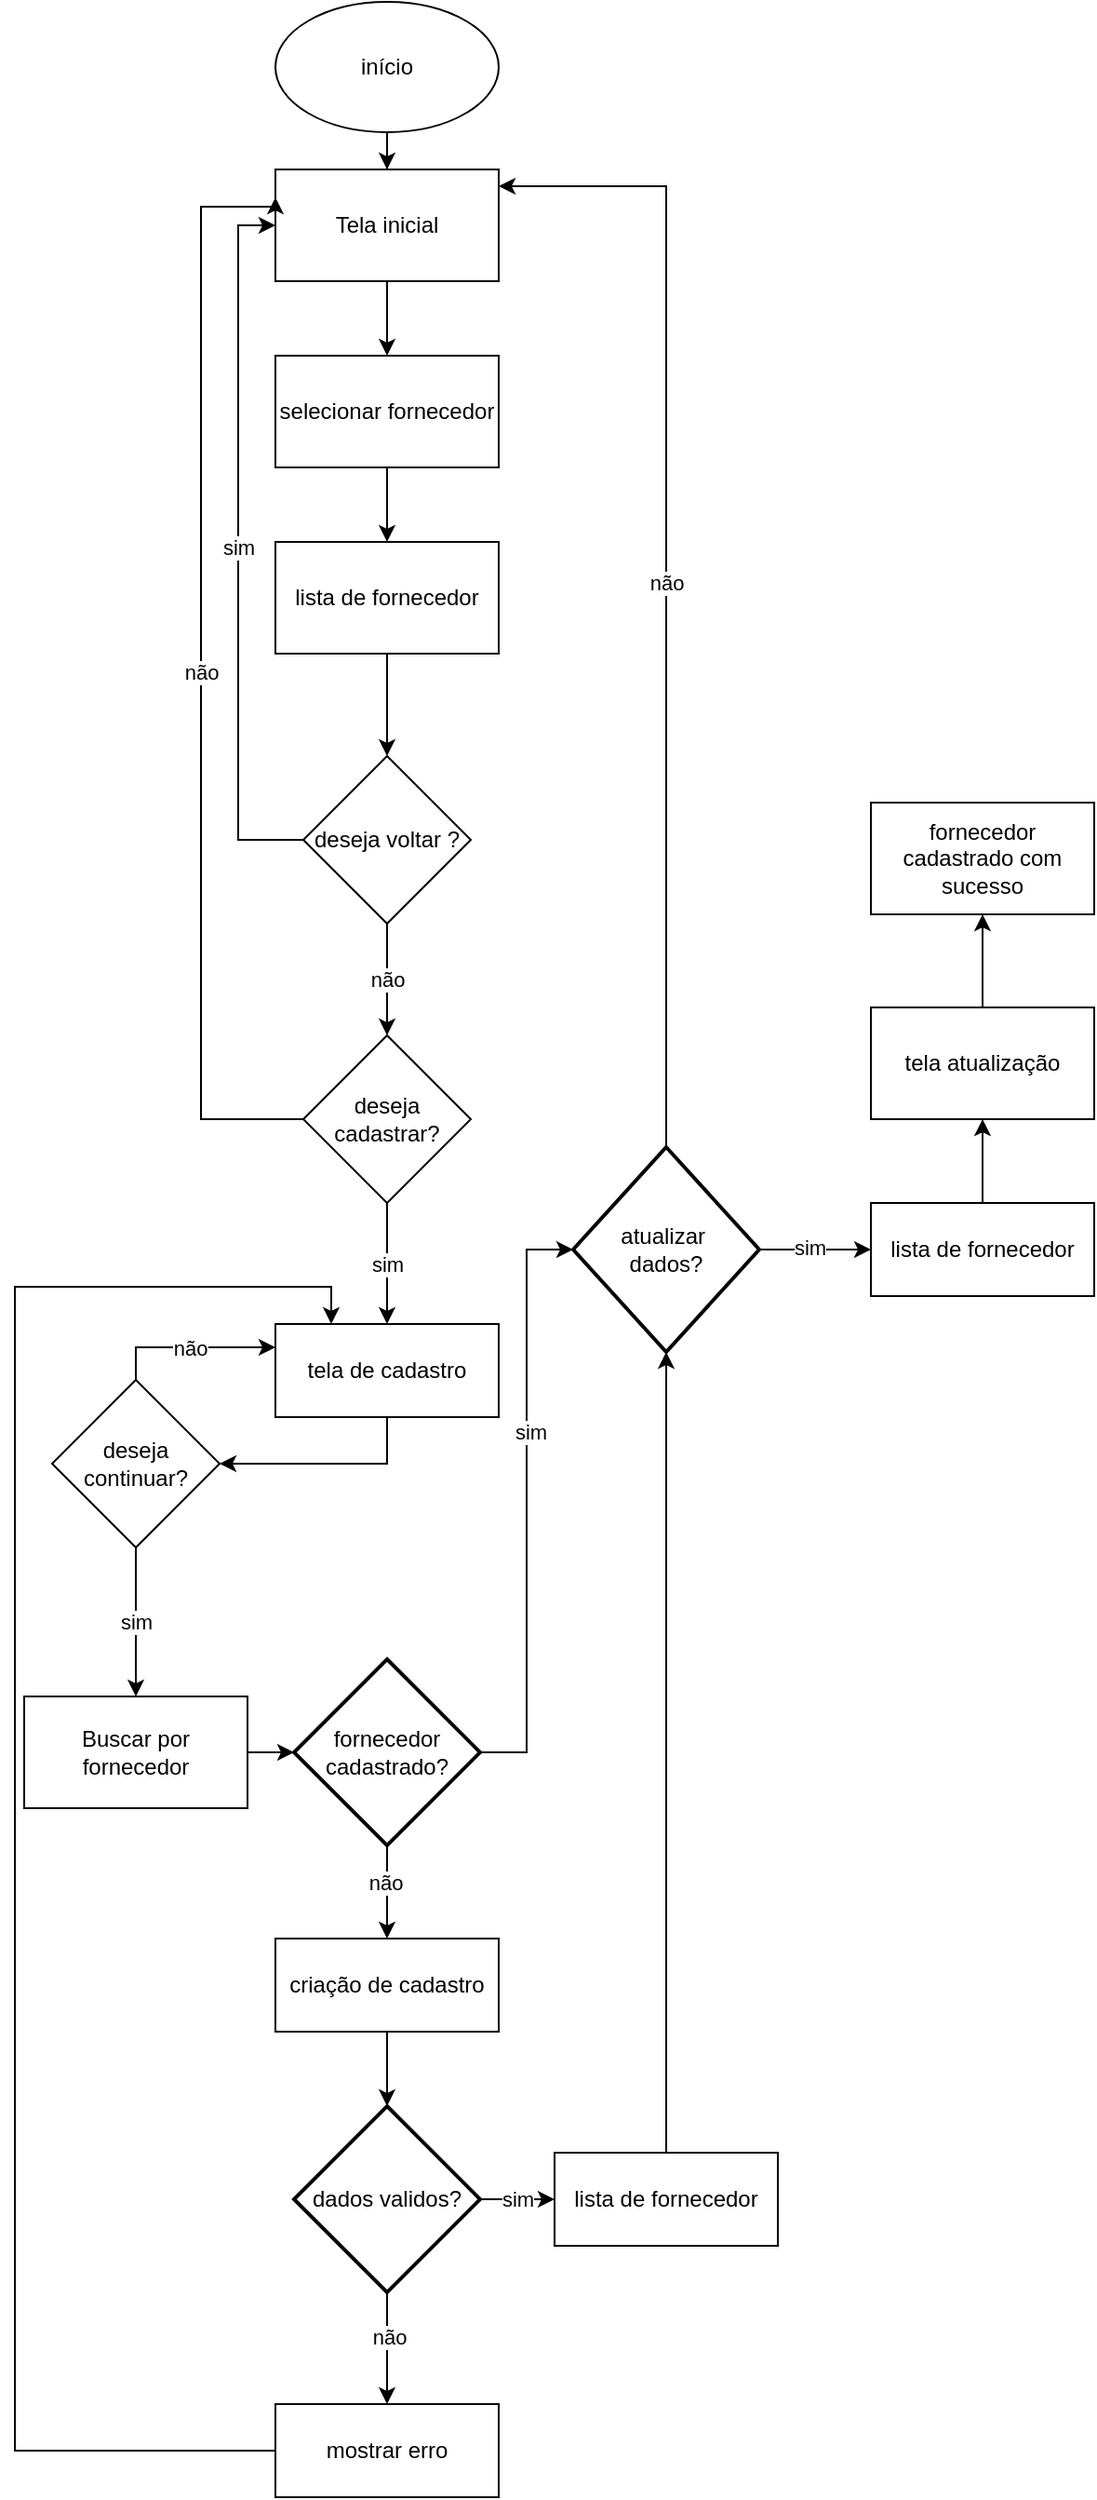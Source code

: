 <mxfile version="24.5.2" type="device">
  <diagram name="Página-1" id="fzBaSC32xhZnemHiDt31">
    <mxGraphModel dx="1434" dy="1951" grid="1" gridSize="10" guides="1" tooltips="1" connect="1" arrows="1" fold="1" page="1" pageScale="1" pageWidth="827" pageHeight="1169" math="0" shadow="0">
      <root>
        <mxCell id="0" />
        <mxCell id="1" parent="0" />
        <mxCell id="4hD5nL2gyvpo3hoIl7UX-3" value="" style="edgeStyle=orthogonalEdgeStyle;rounded=0;orthogonalLoop=1;jettySize=auto;html=1;" parent="1" source="rr6VjP5Ene6Xwm0-y9D6-1" target="4hD5nL2gyvpo3hoIl7UX-2" edge="1">
          <mxGeometry relative="1" as="geometry" />
        </mxCell>
        <mxCell id="rr6VjP5Ene6Xwm0-y9D6-1" value="início" style="ellipse;whiteSpace=wrap;html=1;" parent="1" vertex="1">
          <mxGeometry x="360" y="-210" width="120" height="70" as="geometry" />
        </mxCell>
        <mxCell id="rr6VjP5Ene6Xwm0-y9D6-15" value="" style="edgeStyle=orthogonalEdgeStyle;rounded=0;orthogonalLoop=1;jettySize=auto;html=1;" parent="1" source="rr6VjP5Ene6Xwm0-y9D6-9" target="rr6VjP5Ene6Xwm0-y9D6-14" edge="1">
          <mxGeometry relative="1" as="geometry" />
        </mxCell>
        <mxCell id="rr6VjP5Ene6Xwm0-y9D6-9" value="criação de cadastro" style="rounded=0;whiteSpace=wrap;html=1;" parent="1" vertex="1">
          <mxGeometry x="360" y="830" width="120" height="50" as="geometry" />
        </mxCell>
        <mxCell id="rr6VjP5Ene6Xwm0-y9D6-21" value="" style="edgeStyle=orthogonalEdgeStyle;rounded=0;orthogonalLoop=1;jettySize=auto;html=1;" parent="1" source="rr6VjP5Ene6Xwm0-y9D6-14" target="rr6VjP5Ene6Xwm0-y9D6-17" edge="1">
          <mxGeometry relative="1" as="geometry" />
        </mxCell>
        <mxCell id="rr6VjP5Ene6Xwm0-y9D6-22" value="não" style="edgeLabel;html=1;align=center;verticalAlign=middle;resizable=0;points=[];" parent="rr6VjP5Ene6Xwm0-y9D6-21" vertex="1" connectable="0">
          <mxGeometry x="-0.2" y="1" relative="1" as="geometry">
            <mxPoint as="offset" />
          </mxGeometry>
        </mxCell>
        <mxCell id="X2GIAkWYtw3PFwN7N0TX-15" value="sim" style="edgeStyle=orthogonalEdgeStyle;rounded=0;orthogonalLoop=1;jettySize=auto;html=1;" edge="1" parent="1" source="rr6VjP5Ene6Xwm0-y9D6-14" target="X2GIAkWYtw3PFwN7N0TX-14">
          <mxGeometry relative="1" as="geometry" />
        </mxCell>
        <mxCell id="rr6VjP5Ene6Xwm0-y9D6-14" value="dados validos?" style="strokeWidth=2;html=1;shape=mxgraph.flowchart.decision;whiteSpace=wrap;" parent="1" vertex="1">
          <mxGeometry x="370" y="920" width="100" height="100" as="geometry" />
        </mxCell>
        <mxCell id="X2GIAkWYtw3PFwN7N0TX-24" style="edgeStyle=orthogonalEdgeStyle;rounded=0;orthogonalLoop=1;jettySize=auto;html=1;entryX=0.25;entryY=0;entryDx=0;entryDy=0;" edge="1" parent="1" source="rr6VjP5Ene6Xwm0-y9D6-17" target="39GJS2aQxwwC91yGKr_o-9">
          <mxGeometry relative="1" as="geometry">
            <Array as="points">
              <mxPoint x="220" y="1105" />
              <mxPoint x="220" y="480" />
              <mxPoint x="390" y="480" />
            </Array>
          </mxGeometry>
        </mxCell>
        <mxCell id="rr6VjP5Ene6Xwm0-y9D6-17" value="mostrar erro" style="rounded=0;whiteSpace=wrap;html=1;" parent="1" vertex="1">
          <mxGeometry x="360" y="1080" width="120" height="50" as="geometry" />
        </mxCell>
        <mxCell id="F4eubXl1xYlK_T8jq5E7-7" value="" style="edgeStyle=orthogonalEdgeStyle;rounded=0;orthogonalLoop=1;jettySize=auto;html=1;" parent="1" source="F4eubXl1xYlK_T8jq5E7-4" target="F4eubXl1xYlK_T8jq5E7-6" edge="1">
          <mxGeometry relative="1" as="geometry" />
        </mxCell>
        <mxCell id="F4eubXl1xYlK_T8jq5E7-8" value="sim" style="edgeLabel;html=1;align=center;verticalAlign=middle;resizable=0;points=[];" parent="F4eubXl1xYlK_T8jq5E7-7" vertex="1" connectable="0">
          <mxGeometry x="-0.1" y="1" relative="1" as="geometry">
            <mxPoint as="offset" />
          </mxGeometry>
        </mxCell>
        <mxCell id="F4eubXl1xYlK_T8jq5E7-4" value="atualizar&amp;nbsp;&lt;div&gt;dados?&lt;/div&gt;" style="strokeWidth=2;html=1;shape=mxgraph.flowchart.decision;whiteSpace=wrap;" parent="1" vertex="1">
          <mxGeometry x="520" y="405" width="100" height="110" as="geometry" />
        </mxCell>
        <mxCell id="X2GIAkWYtw3PFwN7N0TX-20" value="" style="edgeStyle=orthogonalEdgeStyle;rounded=0;orthogonalLoop=1;jettySize=auto;html=1;" edge="1" parent="1" source="F4eubXl1xYlK_T8jq5E7-6" target="qOk2j62u27Vp7eMgsXzX-1">
          <mxGeometry relative="1" as="geometry" />
        </mxCell>
        <mxCell id="F4eubXl1xYlK_T8jq5E7-6" value="lista de fornecedor" style="rounded=0;whiteSpace=wrap;html=1;" parent="1" vertex="1">
          <mxGeometry x="680" y="435" width="120" height="50" as="geometry" />
        </mxCell>
        <mxCell id="X2GIAkWYtw3PFwN7N0TX-5" value="" style="edgeStyle=orthogonalEdgeStyle;rounded=0;orthogonalLoop=1;jettySize=auto;html=1;" edge="1" parent="1" source="4hD5nL2gyvpo3hoIl7UX-2" target="X2GIAkWYtw3PFwN7N0TX-4">
          <mxGeometry relative="1" as="geometry" />
        </mxCell>
        <mxCell id="4hD5nL2gyvpo3hoIl7UX-2" value="Tela inicial" style="rounded=0;whiteSpace=wrap;html=1;" parent="1" vertex="1">
          <mxGeometry x="360" y="-120" width="120" height="60" as="geometry" />
        </mxCell>
        <mxCell id="X2GIAkWYtw3PFwN7N0TX-2" style="edgeStyle=orthogonalEdgeStyle;rounded=0;orthogonalLoop=1;jettySize=auto;html=1;" edge="1" parent="1" source="4hD5nL2gyvpo3hoIl7UX-7" target="4hD5nL2gyvpo3hoIl7UX-8">
          <mxGeometry relative="1" as="geometry" />
        </mxCell>
        <mxCell id="4hD5nL2gyvpo3hoIl7UX-7" value="Buscar por fornecedor" style="rounded=0;whiteSpace=wrap;html=1;" parent="1" vertex="1">
          <mxGeometry x="225" y="700" width="120" height="60" as="geometry" />
        </mxCell>
        <mxCell id="4hD5nL2gyvpo3hoIl7UX-15" value="" style="edgeStyle=orthogonalEdgeStyle;rounded=0;orthogonalLoop=1;jettySize=auto;html=1;" parent="1" source="4hD5nL2gyvpo3hoIl7UX-8" target="rr6VjP5Ene6Xwm0-y9D6-9" edge="1">
          <mxGeometry relative="1" as="geometry" />
        </mxCell>
        <mxCell id="4hD5nL2gyvpo3hoIl7UX-16" value="não" style="edgeLabel;html=1;align=center;verticalAlign=middle;resizable=0;points=[];" parent="4hD5nL2gyvpo3hoIl7UX-15" vertex="1" connectable="0">
          <mxGeometry x="-0.2" y="-1" relative="1" as="geometry">
            <mxPoint as="offset" />
          </mxGeometry>
        </mxCell>
        <mxCell id="4hD5nL2gyvpo3hoIl7UX-8" value="fornecedor cadastrado?" style="strokeWidth=2;html=1;shape=mxgraph.flowchart.decision;whiteSpace=wrap;" parent="1" vertex="1">
          <mxGeometry x="370" y="680" width="100" height="100" as="geometry" />
        </mxCell>
        <mxCell id="X2GIAkWYtw3PFwN7N0TX-22" value="" style="edgeStyle=orthogonalEdgeStyle;rounded=0;orthogonalLoop=1;jettySize=auto;html=1;" edge="1" parent="1" source="qOk2j62u27Vp7eMgsXzX-1" target="X2GIAkWYtw3PFwN7N0TX-21">
          <mxGeometry relative="1" as="geometry" />
        </mxCell>
        <mxCell id="qOk2j62u27Vp7eMgsXzX-1" value="tela atualização" style="rounded=0;whiteSpace=wrap;html=1;" parent="1" vertex="1">
          <mxGeometry x="680" y="330" width="120" height="60" as="geometry" />
        </mxCell>
        <mxCell id="qOk2j62u27Vp7eMgsXzX-6" value="sim" style="edgeStyle=orthogonalEdgeStyle;rounded=0;orthogonalLoop=1;jettySize=auto;html=1;entryX=0;entryY=0.5;entryDx=0;entryDy=0;" parent="1" source="qOk2j62u27Vp7eMgsXzX-3" target="4hD5nL2gyvpo3hoIl7UX-2" edge="1">
          <mxGeometry relative="1" as="geometry">
            <Array as="points">
              <mxPoint x="340" y="240" />
              <mxPoint x="340" y="-90" />
            </Array>
          </mxGeometry>
        </mxCell>
        <mxCell id="39GJS2aQxwwC91yGKr_o-8" value="não" style="edgeStyle=orthogonalEdgeStyle;rounded=0;orthogonalLoop=1;jettySize=auto;html=1;" parent="1" source="qOk2j62u27Vp7eMgsXzX-3" target="qOk2j62u27Vp7eMgsXzX-4" edge="1">
          <mxGeometry relative="1" as="geometry" />
        </mxCell>
        <mxCell id="qOk2j62u27Vp7eMgsXzX-3" value="deseja voltar ?" style="rhombus;whiteSpace=wrap;html=1;" parent="1" vertex="1">
          <mxGeometry x="375" y="195" width="90" height="90" as="geometry" />
        </mxCell>
        <mxCell id="39GJS2aQxwwC91yGKr_o-10" value="sim" style="edgeStyle=orthogonalEdgeStyle;rounded=0;orthogonalLoop=1;jettySize=auto;html=1;" parent="1" source="qOk2j62u27Vp7eMgsXzX-4" target="39GJS2aQxwwC91yGKr_o-9" edge="1">
          <mxGeometry relative="1" as="geometry" />
        </mxCell>
        <mxCell id="X2GIAkWYtw3PFwN7N0TX-9" value="não" style="edgeStyle=orthogonalEdgeStyle;rounded=0;orthogonalLoop=1;jettySize=auto;html=1;entryX=0;entryY=0.25;entryDx=0;entryDy=0;" edge="1" parent="1" source="qOk2j62u27Vp7eMgsXzX-4" target="4hD5nL2gyvpo3hoIl7UX-2">
          <mxGeometry relative="1" as="geometry">
            <Array as="points">
              <mxPoint x="320" y="390" />
              <mxPoint x="320" y="-100" />
              <mxPoint x="360" y="-100" />
            </Array>
          </mxGeometry>
        </mxCell>
        <mxCell id="qOk2j62u27Vp7eMgsXzX-4" value="deseja cadastrar?" style="rhombus;whiteSpace=wrap;html=1;" parent="1" vertex="1">
          <mxGeometry x="375" y="345" width="90" height="90" as="geometry" />
        </mxCell>
        <mxCell id="qOk2j62u27Vp7eMgsXzX-10" value="sim" style="edgeStyle=orthogonalEdgeStyle;rounded=0;orthogonalLoop=1;jettySize=auto;html=1;" parent="1" source="qOk2j62u27Vp7eMgsXzX-8" target="4hD5nL2gyvpo3hoIl7UX-7" edge="1">
          <mxGeometry relative="1" as="geometry" />
        </mxCell>
        <mxCell id="X2GIAkWYtw3PFwN7N0TX-11" value="não" style="edgeStyle=orthogonalEdgeStyle;rounded=0;orthogonalLoop=1;jettySize=auto;html=1;entryX=0;entryY=0.25;entryDx=0;entryDy=0;" edge="1" parent="1" source="qOk2j62u27Vp7eMgsXzX-8" target="39GJS2aQxwwC91yGKr_o-9">
          <mxGeometry relative="1" as="geometry">
            <Array as="points">
              <mxPoint x="285" y="513" />
            </Array>
          </mxGeometry>
        </mxCell>
        <mxCell id="qOk2j62u27Vp7eMgsXzX-8" value="deseja continuar?" style="rhombus;whiteSpace=wrap;html=1;" parent="1" vertex="1">
          <mxGeometry x="240" y="530" width="90" height="90" as="geometry" />
        </mxCell>
        <mxCell id="39GJS2aQxwwC91yGKr_o-7" value="não" style="edgeStyle=orthogonalEdgeStyle;rounded=0;orthogonalLoop=1;jettySize=auto;html=1;entryX=1;entryY=0.15;entryDx=0;entryDy=0;entryPerimeter=0;" parent="1" source="F4eubXl1xYlK_T8jq5E7-4" target="4hD5nL2gyvpo3hoIl7UX-2" edge="1">
          <mxGeometry relative="1" as="geometry">
            <Array as="points">
              <mxPoint x="570" y="-111" />
            </Array>
          </mxGeometry>
        </mxCell>
        <mxCell id="X2GIAkWYtw3PFwN7N0TX-1" style="edgeStyle=orthogonalEdgeStyle;rounded=0;orthogonalLoop=1;jettySize=auto;html=1;entryX=1;entryY=0.5;entryDx=0;entryDy=0;" edge="1" parent="1" source="39GJS2aQxwwC91yGKr_o-9" target="qOk2j62u27Vp7eMgsXzX-8">
          <mxGeometry relative="1" as="geometry">
            <Array as="points">
              <mxPoint x="420" y="575" />
            </Array>
          </mxGeometry>
        </mxCell>
        <mxCell id="39GJS2aQxwwC91yGKr_o-9" value="tela de cadastro" style="rounded=0;whiteSpace=wrap;html=1;" parent="1" vertex="1">
          <mxGeometry x="360" y="500" width="120" height="50" as="geometry" />
        </mxCell>
        <mxCell id="X2GIAkWYtw3PFwN7N0TX-7" value="" style="edgeStyle=orthogonalEdgeStyle;rounded=0;orthogonalLoop=1;jettySize=auto;html=1;" edge="1" parent="1" source="X2GIAkWYtw3PFwN7N0TX-4" target="X2GIAkWYtw3PFwN7N0TX-6">
          <mxGeometry relative="1" as="geometry" />
        </mxCell>
        <mxCell id="X2GIAkWYtw3PFwN7N0TX-4" value="selecionar fornecedor" style="rounded=0;whiteSpace=wrap;html=1;" vertex="1" parent="1">
          <mxGeometry x="360" y="-20" width="120" height="60" as="geometry" />
        </mxCell>
        <mxCell id="X2GIAkWYtw3PFwN7N0TX-8" value="" style="edgeStyle=orthogonalEdgeStyle;rounded=0;orthogonalLoop=1;jettySize=auto;html=1;" edge="1" parent="1" source="X2GIAkWYtw3PFwN7N0TX-6" target="qOk2j62u27Vp7eMgsXzX-3">
          <mxGeometry relative="1" as="geometry" />
        </mxCell>
        <mxCell id="X2GIAkWYtw3PFwN7N0TX-6" value="lista de fornecedor" style="rounded=0;whiteSpace=wrap;html=1;" vertex="1" parent="1">
          <mxGeometry x="360" y="80" width="120" height="60" as="geometry" />
        </mxCell>
        <mxCell id="X2GIAkWYtw3PFwN7N0TX-14" value="lista de fornecedor" style="rounded=0;whiteSpace=wrap;html=1;" vertex="1" parent="1">
          <mxGeometry x="510" y="945" width="120" height="50" as="geometry" />
        </mxCell>
        <mxCell id="X2GIAkWYtw3PFwN7N0TX-17" style="edgeStyle=orthogonalEdgeStyle;rounded=0;orthogonalLoop=1;jettySize=auto;html=1;entryX=0;entryY=0.5;entryDx=0;entryDy=0;entryPerimeter=0;" edge="1" parent="1" source="4hD5nL2gyvpo3hoIl7UX-8" target="F4eubXl1xYlK_T8jq5E7-4">
          <mxGeometry relative="1" as="geometry" />
        </mxCell>
        <mxCell id="X2GIAkWYtw3PFwN7N0TX-18" value="sim" style="edgeLabel;html=1;align=center;verticalAlign=middle;resizable=0;points=[];" vertex="1" connectable="0" parent="X2GIAkWYtw3PFwN7N0TX-17">
          <mxGeometry x="0.231" y="-2" relative="1" as="geometry">
            <mxPoint as="offset" />
          </mxGeometry>
        </mxCell>
        <mxCell id="X2GIAkWYtw3PFwN7N0TX-19" style="edgeStyle=orthogonalEdgeStyle;rounded=0;orthogonalLoop=1;jettySize=auto;html=1;entryX=0.5;entryY=1;entryDx=0;entryDy=0;entryPerimeter=0;" edge="1" parent="1" source="X2GIAkWYtw3PFwN7N0TX-14" target="F4eubXl1xYlK_T8jq5E7-4">
          <mxGeometry relative="1" as="geometry" />
        </mxCell>
        <mxCell id="X2GIAkWYtw3PFwN7N0TX-21" value="fornecedor cadastrado com sucesso" style="whiteSpace=wrap;html=1;rounded=0;" vertex="1" parent="1">
          <mxGeometry x="680" y="220" width="120" height="60" as="geometry" />
        </mxCell>
      </root>
    </mxGraphModel>
  </diagram>
</mxfile>
